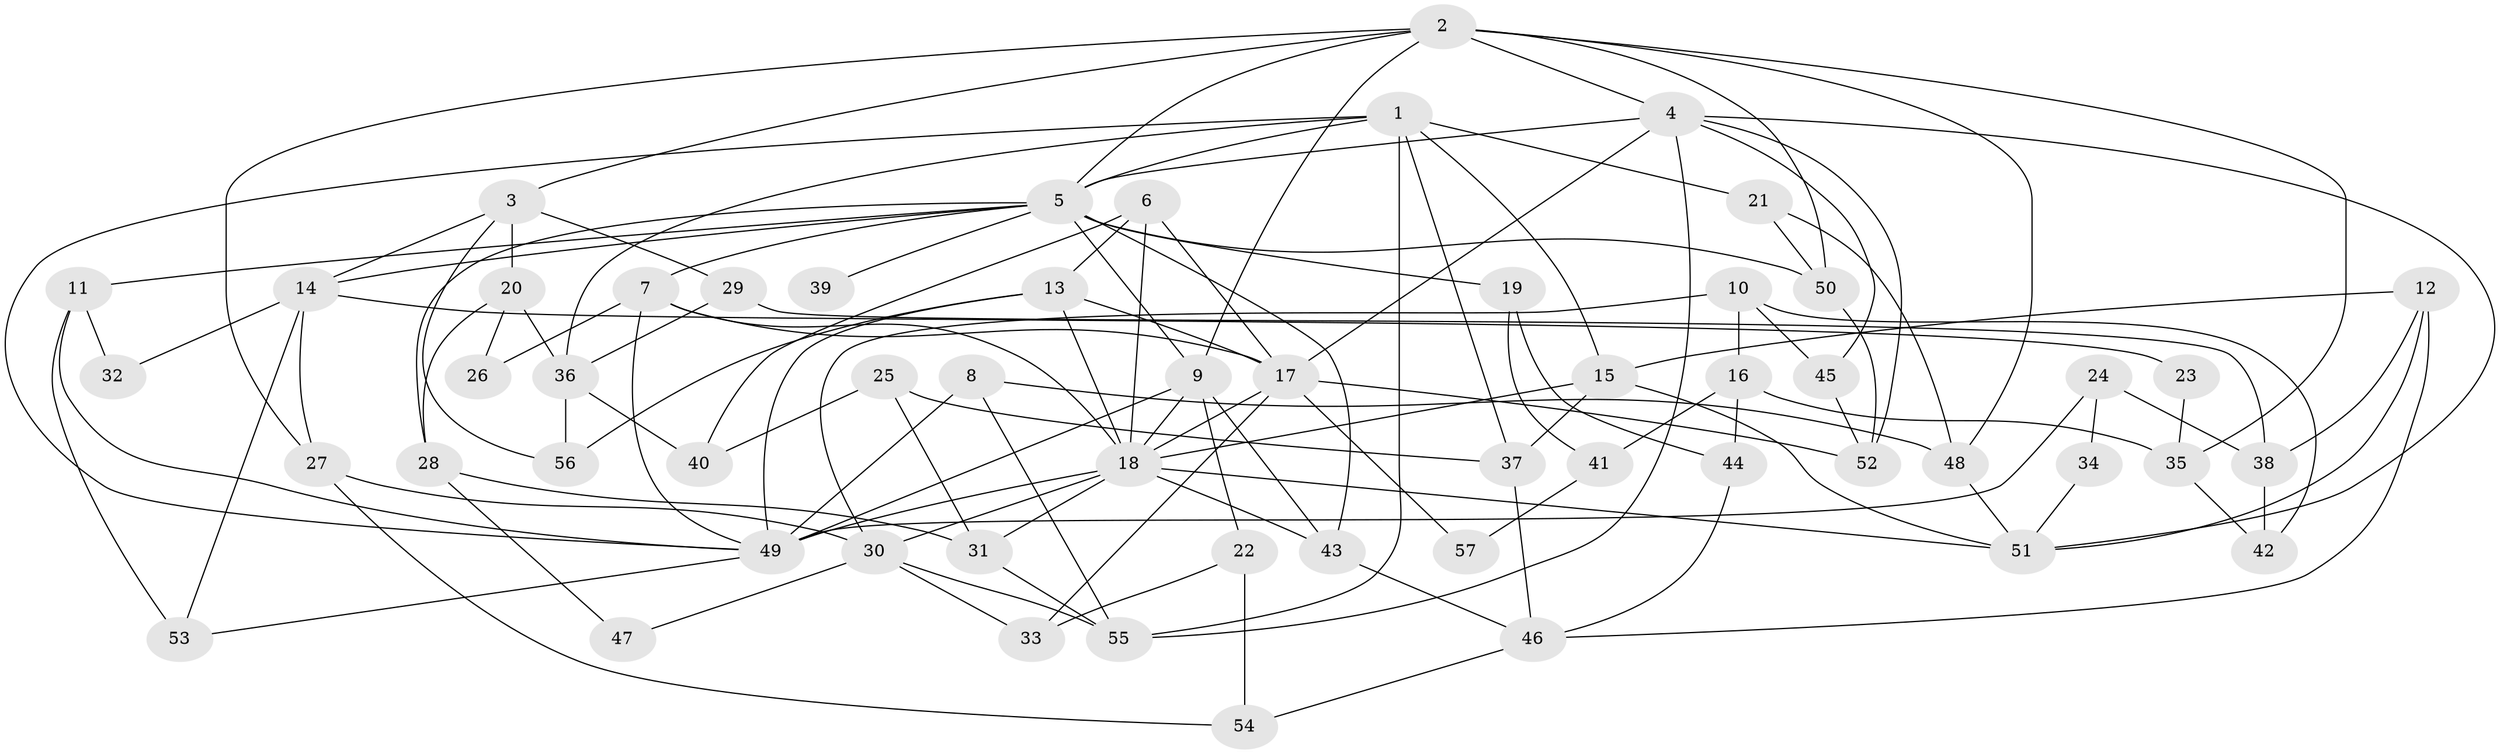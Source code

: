 // original degree distribution, {4: 0.35, 5: 0.2, 7: 0.0375, 3: 0.275, 2: 0.0875, 6: 0.0375, 9: 0.0125}
// Generated by graph-tools (version 1.1) at 2025/51/03/04/25 22:51:23]
// undirected, 57 vertices, 123 edges
graph export_dot {
  node [color=gray90,style=filled];
  1;
  2;
  3;
  4;
  5;
  6;
  7;
  8;
  9;
  10;
  11;
  12;
  13;
  14;
  15;
  16;
  17;
  18;
  19;
  20;
  21;
  22;
  23;
  24;
  25;
  26;
  27;
  28;
  29;
  30;
  31;
  32;
  33;
  34;
  35;
  36;
  37;
  38;
  39;
  40;
  41;
  42;
  43;
  44;
  45;
  46;
  47;
  48;
  49;
  50;
  51;
  52;
  53;
  54;
  55;
  56;
  57;
  1 -- 5 [weight=1.0];
  1 -- 15 [weight=1.0];
  1 -- 21 [weight=1.0];
  1 -- 36 [weight=1.0];
  1 -- 37 [weight=2.0];
  1 -- 49 [weight=1.0];
  1 -- 55 [weight=1.0];
  2 -- 3 [weight=1.0];
  2 -- 4 [weight=1.0];
  2 -- 5 [weight=1.0];
  2 -- 9 [weight=1.0];
  2 -- 27 [weight=1.0];
  2 -- 35 [weight=1.0];
  2 -- 48 [weight=1.0];
  2 -- 50 [weight=1.0];
  3 -- 14 [weight=1.0];
  3 -- 20 [weight=1.0];
  3 -- 29 [weight=1.0];
  3 -- 56 [weight=1.0];
  4 -- 5 [weight=1.0];
  4 -- 17 [weight=1.0];
  4 -- 45 [weight=1.0];
  4 -- 51 [weight=1.0];
  4 -- 52 [weight=1.0];
  4 -- 55 [weight=1.0];
  5 -- 7 [weight=1.0];
  5 -- 9 [weight=2.0];
  5 -- 11 [weight=1.0];
  5 -- 14 [weight=1.0];
  5 -- 19 [weight=2.0];
  5 -- 28 [weight=1.0];
  5 -- 39 [weight=2.0];
  5 -- 43 [weight=1.0];
  5 -- 50 [weight=1.0];
  6 -- 13 [weight=1.0];
  6 -- 17 [weight=1.0];
  6 -- 18 [weight=1.0];
  6 -- 40 [weight=1.0];
  7 -- 17 [weight=1.0];
  7 -- 18 [weight=1.0];
  7 -- 26 [weight=1.0];
  7 -- 49 [weight=1.0];
  8 -- 48 [weight=1.0];
  8 -- 49 [weight=1.0];
  8 -- 55 [weight=1.0];
  9 -- 18 [weight=1.0];
  9 -- 22 [weight=1.0];
  9 -- 43 [weight=1.0];
  9 -- 49 [weight=1.0];
  10 -- 16 [weight=1.0];
  10 -- 30 [weight=1.0];
  10 -- 42 [weight=1.0];
  10 -- 45 [weight=1.0];
  11 -- 32 [weight=1.0];
  11 -- 49 [weight=1.0];
  11 -- 53 [weight=1.0];
  12 -- 15 [weight=1.0];
  12 -- 38 [weight=1.0];
  12 -- 46 [weight=1.0];
  12 -- 51 [weight=1.0];
  13 -- 17 [weight=1.0];
  13 -- 18 [weight=1.0];
  13 -- 49 [weight=1.0];
  13 -- 56 [weight=1.0];
  14 -- 23 [weight=1.0];
  14 -- 27 [weight=1.0];
  14 -- 32 [weight=1.0];
  14 -- 53 [weight=1.0];
  15 -- 18 [weight=2.0];
  15 -- 37 [weight=1.0];
  15 -- 51 [weight=1.0];
  16 -- 35 [weight=1.0];
  16 -- 41 [weight=1.0];
  16 -- 44 [weight=1.0];
  17 -- 18 [weight=2.0];
  17 -- 33 [weight=1.0];
  17 -- 52 [weight=1.0];
  17 -- 57 [weight=1.0];
  18 -- 30 [weight=1.0];
  18 -- 31 [weight=1.0];
  18 -- 43 [weight=1.0];
  18 -- 49 [weight=1.0];
  18 -- 51 [weight=1.0];
  19 -- 41 [weight=1.0];
  19 -- 44 [weight=1.0];
  20 -- 26 [weight=1.0];
  20 -- 28 [weight=1.0];
  20 -- 36 [weight=1.0];
  21 -- 48 [weight=1.0];
  21 -- 50 [weight=1.0];
  22 -- 33 [weight=1.0];
  22 -- 54 [weight=1.0];
  23 -- 35 [weight=1.0];
  24 -- 34 [weight=1.0];
  24 -- 38 [weight=1.0];
  24 -- 49 [weight=1.0];
  25 -- 31 [weight=1.0];
  25 -- 37 [weight=1.0];
  25 -- 40 [weight=1.0];
  27 -- 30 [weight=1.0];
  27 -- 54 [weight=1.0];
  28 -- 31 [weight=1.0];
  28 -- 47 [weight=1.0];
  29 -- 36 [weight=1.0];
  29 -- 38 [weight=1.0];
  30 -- 33 [weight=1.0];
  30 -- 47 [weight=1.0];
  30 -- 55 [weight=1.0];
  31 -- 55 [weight=1.0];
  34 -- 51 [weight=1.0];
  35 -- 42 [weight=1.0];
  36 -- 40 [weight=1.0];
  36 -- 56 [weight=1.0];
  37 -- 46 [weight=1.0];
  38 -- 42 [weight=1.0];
  41 -- 57 [weight=1.0];
  43 -- 46 [weight=1.0];
  44 -- 46 [weight=1.0];
  45 -- 52 [weight=1.0];
  46 -- 54 [weight=1.0];
  48 -- 51 [weight=1.0];
  49 -- 53 [weight=1.0];
  50 -- 52 [weight=1.0];
}

